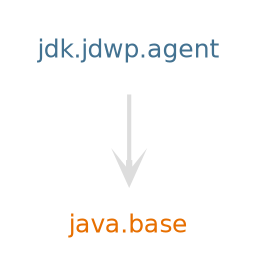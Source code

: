 digraph "jdk.jdwp.agent" {
  nodesep=.5;
  ranksep=0.600000;
  pencolor=transparent;
  node [shape=plaintext, fontcolor="#000000", fontname="DejaVuSans", fontsize=12, margin=".2,.2"];
  edge [penwidth=2, color="#999999", arrowhead=open, arrowsize=1];
  subgraph se {
  "java.base" [fontcolor="#e76f00", group=java];
  }
  subgraph jdk {
  "jdk.jdwp.agent" [fontcolor="#437291", group=jdk];
  }
  "jdk.jdwp.agent" -> "java.base" [color="#dddddd"];
}
